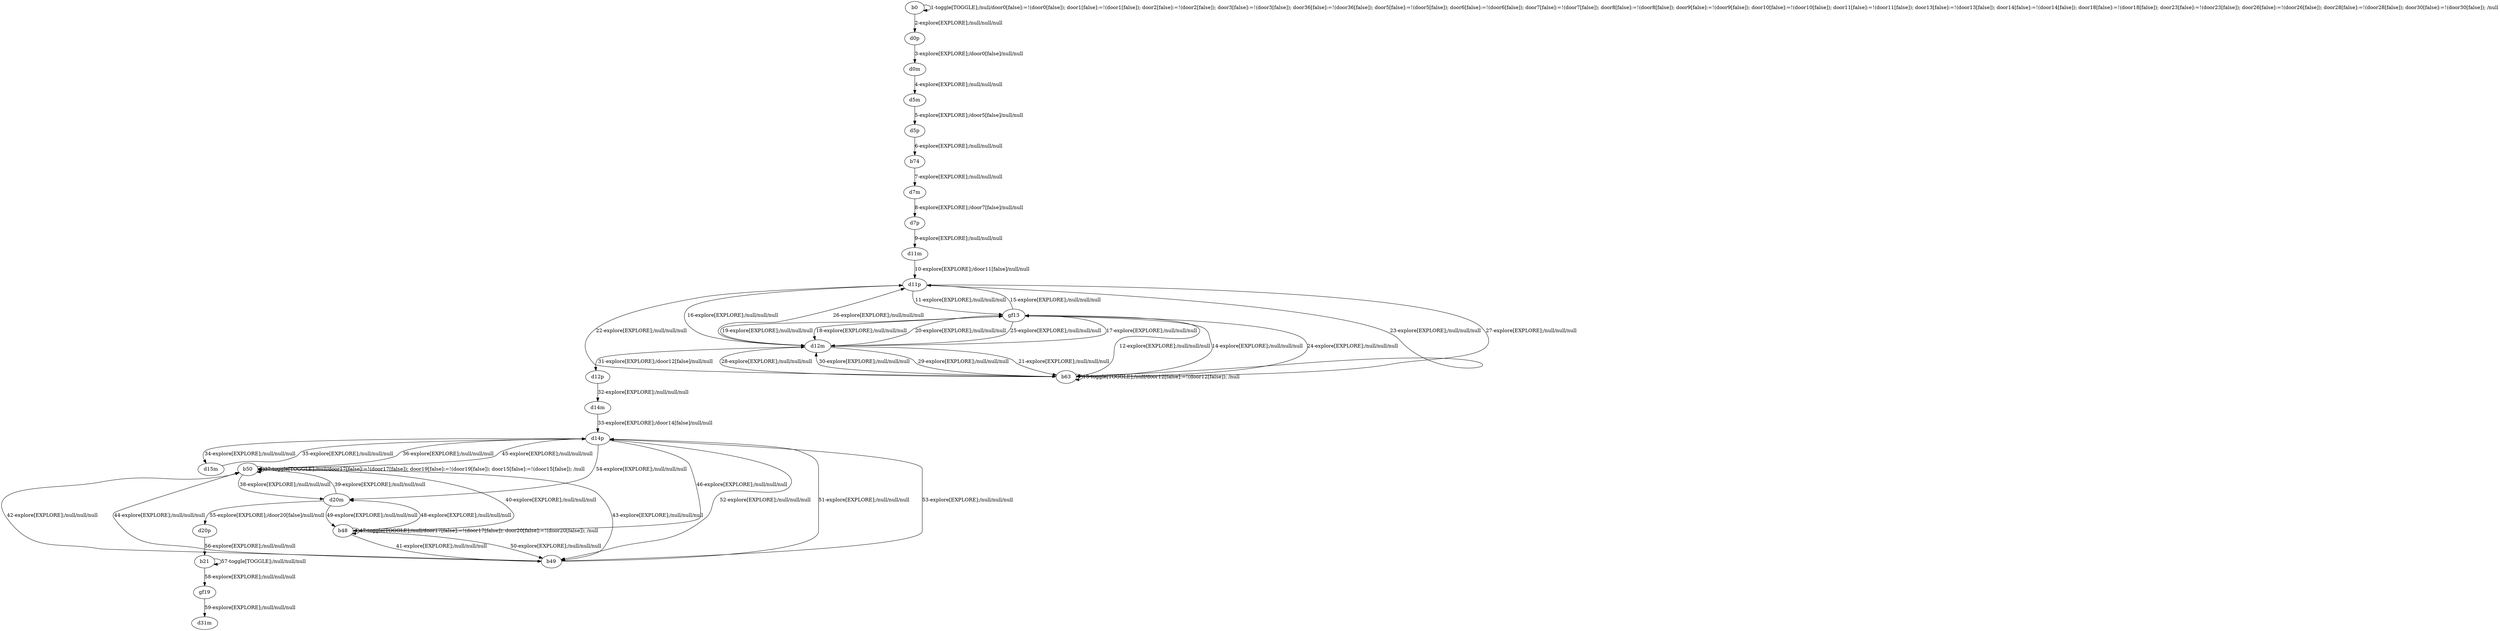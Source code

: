 # Total number of goals covered by this test: 2
# b21 --> gf19
# gf19 --> d31m

digraph g {
"b0" -> "b0" [label = "1-toggle[TOGGLE];/null/door0[false]:=!(door0[false]); door1[false]:=!(door1[false]); door2[false]:=!(door2[false]); door3[false]:=!(door3[false]); door36[false]:=!(door36[false]); door5[false]:=!(door5[false]); door6[false]:=!(door6[false]); door7[false]:=!(door7[false]); door8[false]:=!(door8[false]); door9[false]:=!(door9[false]); door10[false]:=!(door10[false]); door11[false]:=!(door11[false]); door13[false]:=!(door13[false]); door14[false]:=!(door14[false]); door18[false]:=!(door18[false]); door23[false]:=!(door23[false]); door26[false]:=!(door26[false]); door28[false]:=!(door28[false]); door30[false]:=!(door30[false]); /null"];
"b0" -> "d0p" [label = "2-explore[EXPLORE];/null/null/null"];
"d0p" -> "d0m" [label = "3-explore[EXPLORE];/door0[false]/null/null"];
"d0m" -> "d5m" [label = "4-explore[EXPLORE];/null/null/null"];
"d5m" -> "d5p" [label = "5-explore[EXPLORE];/door5[false]/null/null"];
"d5p" -> "b74" [label = "6-explore[EXPLORE];/null/null/null"];
"b74" -> "d7m" [label = "7-explore[EXPLORE];/null/null/null"];
"d7m" -> "d7p" [label = "8-explore[EXPLORE];/door7[false]/null/null"];
"d7p" -> "d11m" [label = "9-explore[EXPLORE];/null/null/null"];
"d11m" -> "d11p" [label = "10-explore[EXPLORE];/door11[false]/null/null"];
"d11p" -> "gf13" [label = "11-explore[EXPLORE];/null/null/null"];
"gf13" -> "b63" [label = "12-explore[EXPLORE];/null/null/null"];
"b63" -> "b63" [label = "13-toggle[TOGGLE];/null/door12[false]:=!(door12[false]); /null"];
"b63" -> "gf13" [label = "14-explore[EXPLORE];/null/null/null"];
"gf13" -> "d11p" [label = "15-explore[EXPLORE];/null/null/null"];
"d11p" -> "d12m" [label = "16-explore[EXPLORE];/null/null/null"];
"d12m" -> "gf13" [label = "17-explore[EXPLORE];/null/null/null"];
"gf13" -> "d12m" [label = "18-explore[EXPLORE];/null/null/null"];
"d12m" -> "gf13" [label = "19-explore[EXPLORE];/null/null/null"];
"gf13" -> "d12m" [label = "20-explore[EXPLORE];/null/null/null"];
"d12m" -> "b63" [label = "21-explore[EXPLORE];/null/null/null"];
"b63" -> "d11p" [label = "22-explore[EXPLORE];/null/null/null"];
"d11p" -> "b63" [label = "23-explore[EXPLORE];/null/null/null"];
"b63" -> "gf13" [label = "24-explore[EXPLORE];/null/null/null"];
"gf13" -> "d12m" [label = "25-explore[EXPLORE];/null/null/null"];
"d12m" -> "d11p" [label = "26-explore[EXPLORE];/null/null/null"];
"d11p" -> "b63" [label = "27-explore[EXPLORE];/null/null/null"];
"b63" -> "d12m" [label = "28-explore[EXPLORE];/null/null/null"];
"d12m" -> "b63" [label = "29-explore[EXPLORE];/null/null/null"];
"b63" -> "d12m" [label = "30-explore[EXPLORE];/null/null/null"];
"d12m" -> "d12p" [label = "31-explore[EXPLORE];/door12[false]/null/null"];
"d12p" -> "d14m" [label = "32-explore[EXPLORE];/null/null/null"];
"d14m" -> "d14p" [label = "33-explore[EXPLORE];/door14[false]/null/null"];
"d14p" -> "d15m" [label = "34-explore[EXPLORE];/null/null/null"];
"d15m" -> "d14p" [label = "35-explore[EXPLORE];/null/null/null"];
"d14p" -> "b50" [label = "36-explore[EXPLORE];/null/null/null"];
"b50" -> "b50" [label = "37-toggle[TOGGLE];/null/door17[false]:=!(door17[false]); door19[false]:=!(door19[false]); door15[false]:=!(door15[false]); /null"];
"b50" -> "d20m" [label = "38-explore[EXPLORE];/null/null/null"];
"d20m" -> "b50" [label = "39-explore[EXPLORE];/null/null/null"];
"b50" -> "b48" [label = "40-explore[EXPLORE];/null/null/null"];
"b48" -> "b49" [label = "41-explore[EXPLORE];/null/null/null"];
"b49" -> "b50" [label = "42-explore[EXPLORE];/null/null/null"];
"b50" -> "b49" [label = "43-explore[EXPLORE];/null/null/null"];
"b49" -> "b50" [label = "44-explore[EXPLORE];/null/null/null"];
"b50" -> "d14p" [label = "45-explore[EXPLORE];/null/null/null"];
"d14p" -> "b48" [label = "46-explore[EXPLORE];/null/null/null"];
"b48" -> "b48" [label = "47-toggle[TOGGLE];/null/door17[false]:=!(door17[false]); door20[false]:=!(door20[false]); /null"];
"b48" -> "d20m" [label = "48-explore[EXPLORE];/null/null/null"];
"d20m" -> "b48" [label = "49-explore[EXPLORE];/null/null/null"];
"b48" -> "b49" [label = "50-explore[EXPLORE];/null/null/null"];
"b49" -> "d14p" [label = "51-explore[EXPLORE];/null/null/null"];
"d14p" -> "b49" [label = "52-explore[EXPLORE];/null/null/null"];
"b49" -> "d14p" [label = "53-explore[EXPLORE];/null/null/null"];
"d14p" -> "d20m" [label = "54-explore[EXPLORE];/null/null/null"];
"d20m" -> "d20p" [label = "55-explore[EXPLORE];/door20[false]/null/null"];
"d20p" -> "b21" [label = "56-explore[EXPLORE];/null/null/null"];
"b21" -> "b21" [label = "57-toggle[TOGGLE];/null/null/null"];
"b21" -> "gf19" [label = "58-explore[EXPLORE];/null/null/null"];
"gf19" -> "d31m" [label = "59-explore[EXPLORE];/null/null/null"];
}